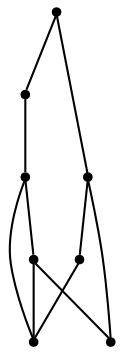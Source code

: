 graph {
  node [shape=point,comment="{\"directed\":false,\"doi\":\"10.1007/978-3-662-45803-7_26\",\"figure\":\"5 (3)\"}"]

  v0 [pos="992.0235353815345,2317.112116967461"]
  v1 [pos="965.7879232146022,2381.554229541438"]
  v2 [pos="939.5523746718272,2381.554229541438"]
  v3 [pos="990.9935875219135,2575.393531201982"]
  v4 [pos="965.2750488819852,2510.4384546893916"]
  v5 [pos="940.0693845746738,2510.4384546893916"]
  v6 [pos="939.0395003392101,2445.483632623199"]
  v7 [pos="914.3467103645158,2575.9059862478002"]

  v0 -- v1 [id="-1",pos="992.0235353815345,2317.112116967461 991.2396221384909,2381.7878113349143 991.2396221384909,2381.7878113349143 991.2396221384909,2381.7878113349143 965.7879232146022,2381.554229541438 965.7879232146022,2381.554229541438 965.7879232146022,2381.554229541438"]
  v1 -- v2 [id="-4",pos="965.7879232146022,2381.554229541438 939.5523746718272,2381.554229541438 939.5523746718272,2381.554229541438 939.5523746718272,2381.554229541438"]
  v7 -- v3 [id="-5",pos="914.3467103645158,2575.9059862478002 990.9935875219135,2575.393531201982 990.9935875219135,2575.393531201982 990.9935875219135,2575.393531201982"]
  v3 -- v0 [id="-6",pos="990.9935875219135,2575.393531201982 992.0235353815345,2317.112116967461 992.0235353815345,2317.112116967461 992.0235353815345,2317.112116967461"]
  v1 -- v4 [id="-7",pos="965.7879232146022,2381.554229541438 965.2750488819852,2510.4384546893916 965.2750488819852,2510.4384546893916 965.2750488819852,2510.4384546893916"]
  v5 -- v4 [id="-9",pos="940.0693845746738,2510.4384546893916 965.2750488819852,2510.4384546893916 965.2750488819852,2510.4384546893916 965.2750488819852,2510.4384546893916"]
  v2 -- v0 [id="-17",pos="939.5523746718272,2381.554229541438 913.771293485197,2381.7878113349143 913.771293485197,2381.7878113349143 913.771293485197,2381.7878113349143 913.771293485197,2317.2416301841054 913.771293485197,2317.2416301841054 913.771293485197,2317.2416301841054 992.0235353815345,2317.112116967461 992.0235353815345,2317.112116967461 992.0235353815345,2317.112116967461"]
  v5 -- v6 [id="-22",pos="940.0693845746738,2510.4384546893916 939.0395003392101,2445.483632623199 939.0395003392101,2445.483632623199 939.0395003392101,2445.483632623199"]
  v6 -- v2 [id="-23",pos="939.0395003392101,2445.483632623199 939.5523746718272,2381.554229541438 939.5523746718272,2381.554229541438 939.5523746718272,2381.554229541438"]
  v7 -- v5 [id="-28",pos="914.3467103645158,2575.9059862478002 913.771293485197,2510.8763569405596 913.771293485197,2510.8763569405596 913.771293485197,2510.8763569405596 940.0693845746738,2510.4384546893916 940.0693845746738,2510.4384546893916 940.0693845746738,2510.4384546893916"]
}